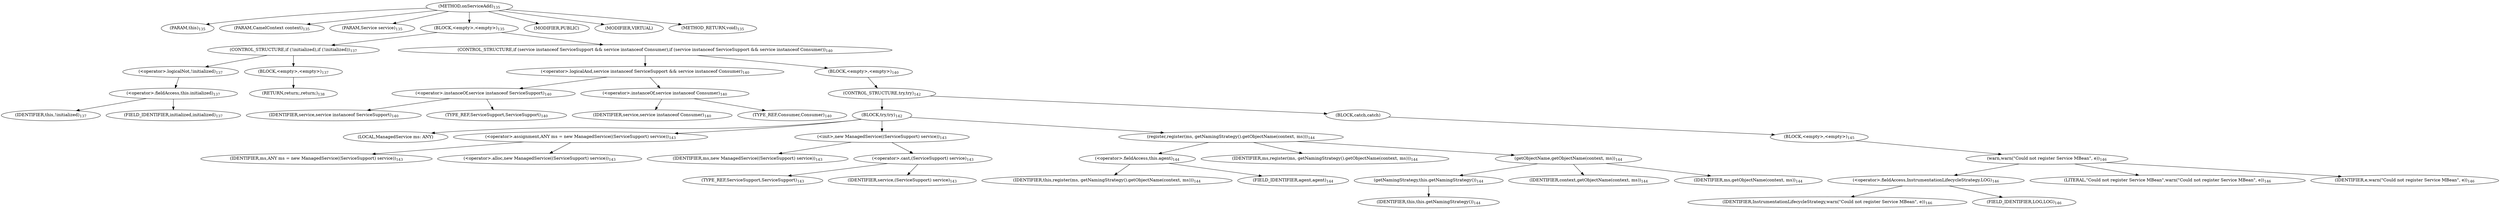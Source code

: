 digraph "onServiceAdd" {  
"306" [label = <(METHOD,onServiceAdd)<SUB>135</SUB>> ]
"25" [label = <(PARAM,this)<SUB>135</SUB>> ]
"307" [label = <(PARAM,CamelContext context)<SUB>135</SUB>> ]
"308" [label = <(PARAM,Service service)<SUB>135</SUB>> ]
"309" [label = <(BLOCK,&lt;empty&gt;,&lt;empty&gt;)<SUB>135</SUB>> ]
"310" [label = <(CONTROL_STRUCTURE,if (!initialized),if (!initialized))<SUB>137</SUB>> ]
"311" [label = <(&lt;operator&gt;.logicalNot,!initialized)<SUB>137</SUB>> ]
"312" [label = <(&lt;operator&gt;.fieldAccess,this.initialized)<SUB>137</SUB>> ]
"313" [label = <(IDENTIFIER,this,!initialized)<SUB>137</SUB>> ]
"314" [label = <(FIELD_IDENTIFIER,initialized,initialized)<SUB>137</SUB>> ]
"315" [label = <(BLOCK,&lt;empty&gt;,&lt;empty&gt;)<SUB>137</SUB>> ]
"316" [label = <(RETURN,return;,return;)<SUB>138</SUB>> ]
"317" [label = <(CONTROL_STRUCTURE,if (service instanceof ServiceSupport &amp;&amp; service instanceof Consumer),if (service instanceof ServiceSupport &amp;&amp; service instanceof Consumer))<SUB>140</SUB>> ]
"318" [label = <(&lt;operator&gt;.logicalAnd,service instanceof ServiceSupport &amp;&amp; service instanceof Consumer)<SUB>140</SUB>> ]
"319" [label = <(&lt;operator&gt;.instanceOf,service instanceof ServiceSupport)<SUB>140</SUB>> ]
"320" [label = <(IDENTIFIER,service,service instanceof ServiceSupport)<SUB>140</SUB>> ]
"321" [label = <(TYPE_REF,ServiceSupport,ServiceSupport)<SUB>140</SUB>> ]
"322" [label = <(&lt;operator&gt;.instanceOf,service instanceof Consumer)<SUB>140</SUB>> ]
"323" [label = <(IDENTIFIER,service,service instanceof Consumer)<SUB>140</SUB>> ]
"324" [label = <(TYPE_REF,Consumer,Consumer)<SUB>140</SUB>> ]
"325" [label = <(BLOCK,&lt;empty&gt;,&lt;empty&gt;)<SUB>140</SUB>> ]
"326" [label = <(CONTROL_STRUCTURE,try,try)<SUB>142</SUB>> ]
"327" [label = <(BLOCK,try,try)<SUB>142</SUB>> ]
"23" [label = <(LOCAL,ManagedService ms: ANY)> ]
"328" [label = <(&lt;operator&gt;.assignment,ANY ms = new ManagedService((ServiceSupport) service))<SUB>143</SUB>> ]
"329" [label = <(IDENTIFIER,ms,ANY ms = new ManagedService((ServiceSupport) service))<SUB>143</SUB>> ]
"330" [label = <(&lt;operator&gt;.alloc,new ManagedService((ServiceSupport) service))<SUB>143</SUB>> ]
"331" [label = <(&lt;init&gt;,new ManagedService((ServiceSupport) service))<SUB>143</SUB>> ]
"22" [label = <(IDENTIFIER,ms,new ManagedService((ServiceSupport) service))<SUB>143</SUB>> ]
"332" [label = <(&lt;operator&gt;.cast,(ServiceSupport) service)<SUB>143</SUB>> ]
"333" [label = <(TYPE_REF,ServiceSupport,ServiceSupport)<SUB>143</SUB>> ]
"334" [label = <(IDENTIFIER,service,(ServiceSupport) service)<SUB>143</SUB>> ]
"335" [label = <(register,register(ms, getNamingStrategy().getObjectName(context, ms)))<SUB>144</SUB>> ]
"336" [label = <(&lt;operator&gt;.fieldAccess,this.agent)<SUB>144</SUB>> ]
"337" [label = <(IDENTIFIER,this,register(ms, getNamingStrategy().getObjectName(context, ms)))<SUB>144</SUB>> ]
"338" [label = <(FIELD_IDENTIFIER,agent,agent)<SUB>144</SUB>> ]
"339" [label = <(IDENTIFIER,ms,register(ms, getNamingStrategy().getObjectName(context, ms)))<SUB>144</SUB>> ]
"340" [label = <(getObjectName,getObjectName(context, ms))<SUB>144</SUB>> ]
"341" [label = <(getNamingStrategy,this.getNamingStrategy())<SUB>144</SUB>> ]
"24" [label = <(IDENTIFIER,this,this.getNamingStrategy())<SUB>144</SUB>> ]
"342" [label = <(IDENTIFIER,context,getObjectName(context, ms))<SUB>144</SUB>> ]
"343" [label = <(IDENTIFIER,ms,getObjectName(context, ms))<SUB>144</SUB>> ]
"344" [label = <(BLOCK,catch,catch)> ]
"345" [label = <(BLOCK,&lt;empty&gt;,&lt;empty&gt;)<SUB>145</SUB>> ]
"346" [label = <(warn,warn(&quot;Could not register Service MBean&quot;, e))<SUB>146</SUB>> ]
"347" [label = <(&lt;operator&gt;.fieldAccess,InstrumentationLifecycleStrategy.LOG)<SUB>146</SUB>> ]
"348" [label = <(IDENTIFIER,InstrumentationLifecycleStrategy,warn(&quot;Could not register Service MBean&quot;, e))<SUB>146</SUB>> ]
"349" [label = <(FIELD_IDENTIFIER,LOG,LOG)<SUB>146</SUB>> ]
"350" [label = <(LITERAL,&quot;Could not register Service MBean&quot;,warn(&quot;Could not register Service MBean&quot;, e))<SUB>146</SUB>> ]
"351" [label = <(IDENTIFIER,e,warn(&quot;Could not register Service MBean&quot;, e))<SUB>146</SUB>> ]
"352" [label = <(MODIFIER,PUBLIC)> ]
"353" [label = <(MODIFIER,VIRTUAL)> ]
"354" [label = <(METHOD_RETURN,void)<SUB>135</SUB>> ]
  "306" -> "25" 
  "306" -> "307" 
  "306" -> "308" 
  "306" -> "309" 
  "306" -> "352" 
  "306" -> "353" 
  "306" -> "354" 
  "309" -> "310" 
  "309" -> "317" 
  "310" -> "311" 
  "310" -> "315" 
  "311" -> "312" 
  "312" -> "313" 
  "312" -> "314" 
  "315" -> "316" 
  "317" -> "318" 
  "317" -> "325" 
  "318" -> "319" 
  "318" -> "322" 
  "319" -> "320" 
  "319" -> "321" 
  "322" -> "323" 
  "322" -> "324" 
  "325" -> "326" 
  "326" -> "327" 
  "326" -> "344" 
  "327" -> "23" 
  "327" -> "328" 
  "327" -> "331" 
  "327" -> "335" 
  "328" -> "329" 
  "328" -> "330" 
  "331" -> "22" 
  "331" -> "332" 
  "332" -> "333" 
  "332" -> "334" 
  "335" -> "336" 
  "335" -> "339" 
  "335" -> "340" 
  "336" -> "337" 
  "336" -> "338" 
  "340" -> "341" 
  "340" -> "342" 
  "340" -> "343" 
  "341" -> "24" 
  "344" -> "345" 
  "345" -> "346" 
  "346" -> "347" 
  "346" -> "350" 
  "346" -> "351" 
  "347" -> "348" 
  "347" -> "349" 
}
